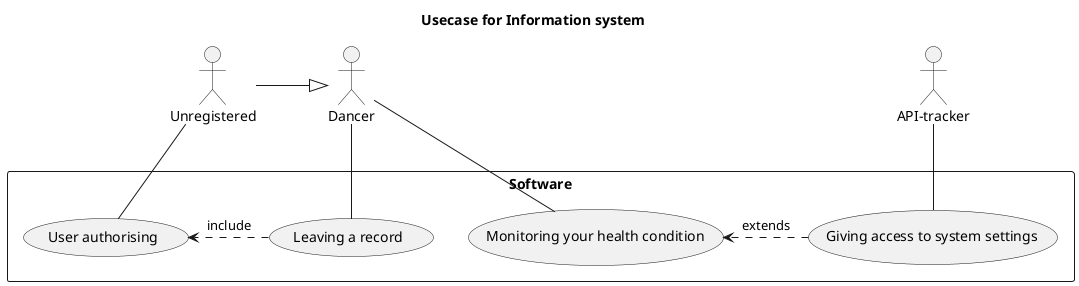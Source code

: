 @startuml

title Usecase for Information system

' left to right direction

actor Unregistered
actor Dancer
actor :API-tracker:

Unregistered -|> Dancer

rectangle Software {

    usecase (Monitoring your health condition)
    usecase (Giving access to system settings)
    usecase (Leaving a record)
    usecase (User authorising)

    (Leaving a record) .> (User authorising) : include
    (Giving access to system settings) .> (Monitoring your health condition) : extends

    Unregistered -- (User authorising)
    Dancer -- (Monitoring your health condition)
    Dancer -- (Leaving a record)
    :API-tracker: -- (Giving access to system settings)

}

@enduml